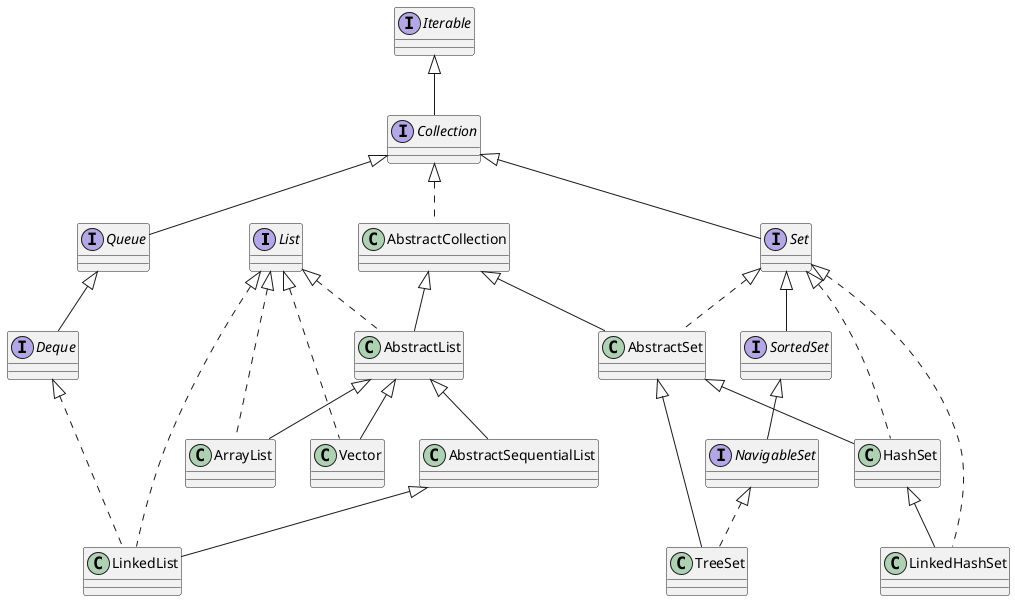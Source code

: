 @startuml

interface List
interface Iterable
interface Collection
class AbstractCollection
class AbstractList
class ArrayList

interface Queue
interface Deque
class AbstractSequentialList
class LinkedList

class Vector

interface Set
class AbstractSet
class HashSet

class LinkedHashSet

interface SortedSet
interface NavigableSet
class TreeSet

Iterable <|--  Collection
Collection <|.. AbstractCollection
AbstractCollection <|--  AbstractList
List <|.. AbstractList
AbstractList <|-- ArrayList
List <|.. ArrayList

Collection <|-- Queue
Queue <|-- Deque
AbstractList <|-- AbstractSequentialList
AbstractSequentialList <|-- LinkedList
List <|.. LinkedList
Deque <|.. LinkedList


AbstractList <|-- Vector
List <|.. Vector

Collection <|-- Set
Set <|.. AbstractSet
AbstractCollection <|-- AbstractSet
AbstractSet <|-- HashSet
Set <|.. HashSet

HashSet <|-- LinkedHashSet
Set <|.. LinkedHashSet

Set <|-- SortedSet
SortedSet <|-- NavigableSet
NavigableSet <|.. TreeSet
AbstractSet <|-- TreeSet
@enduml